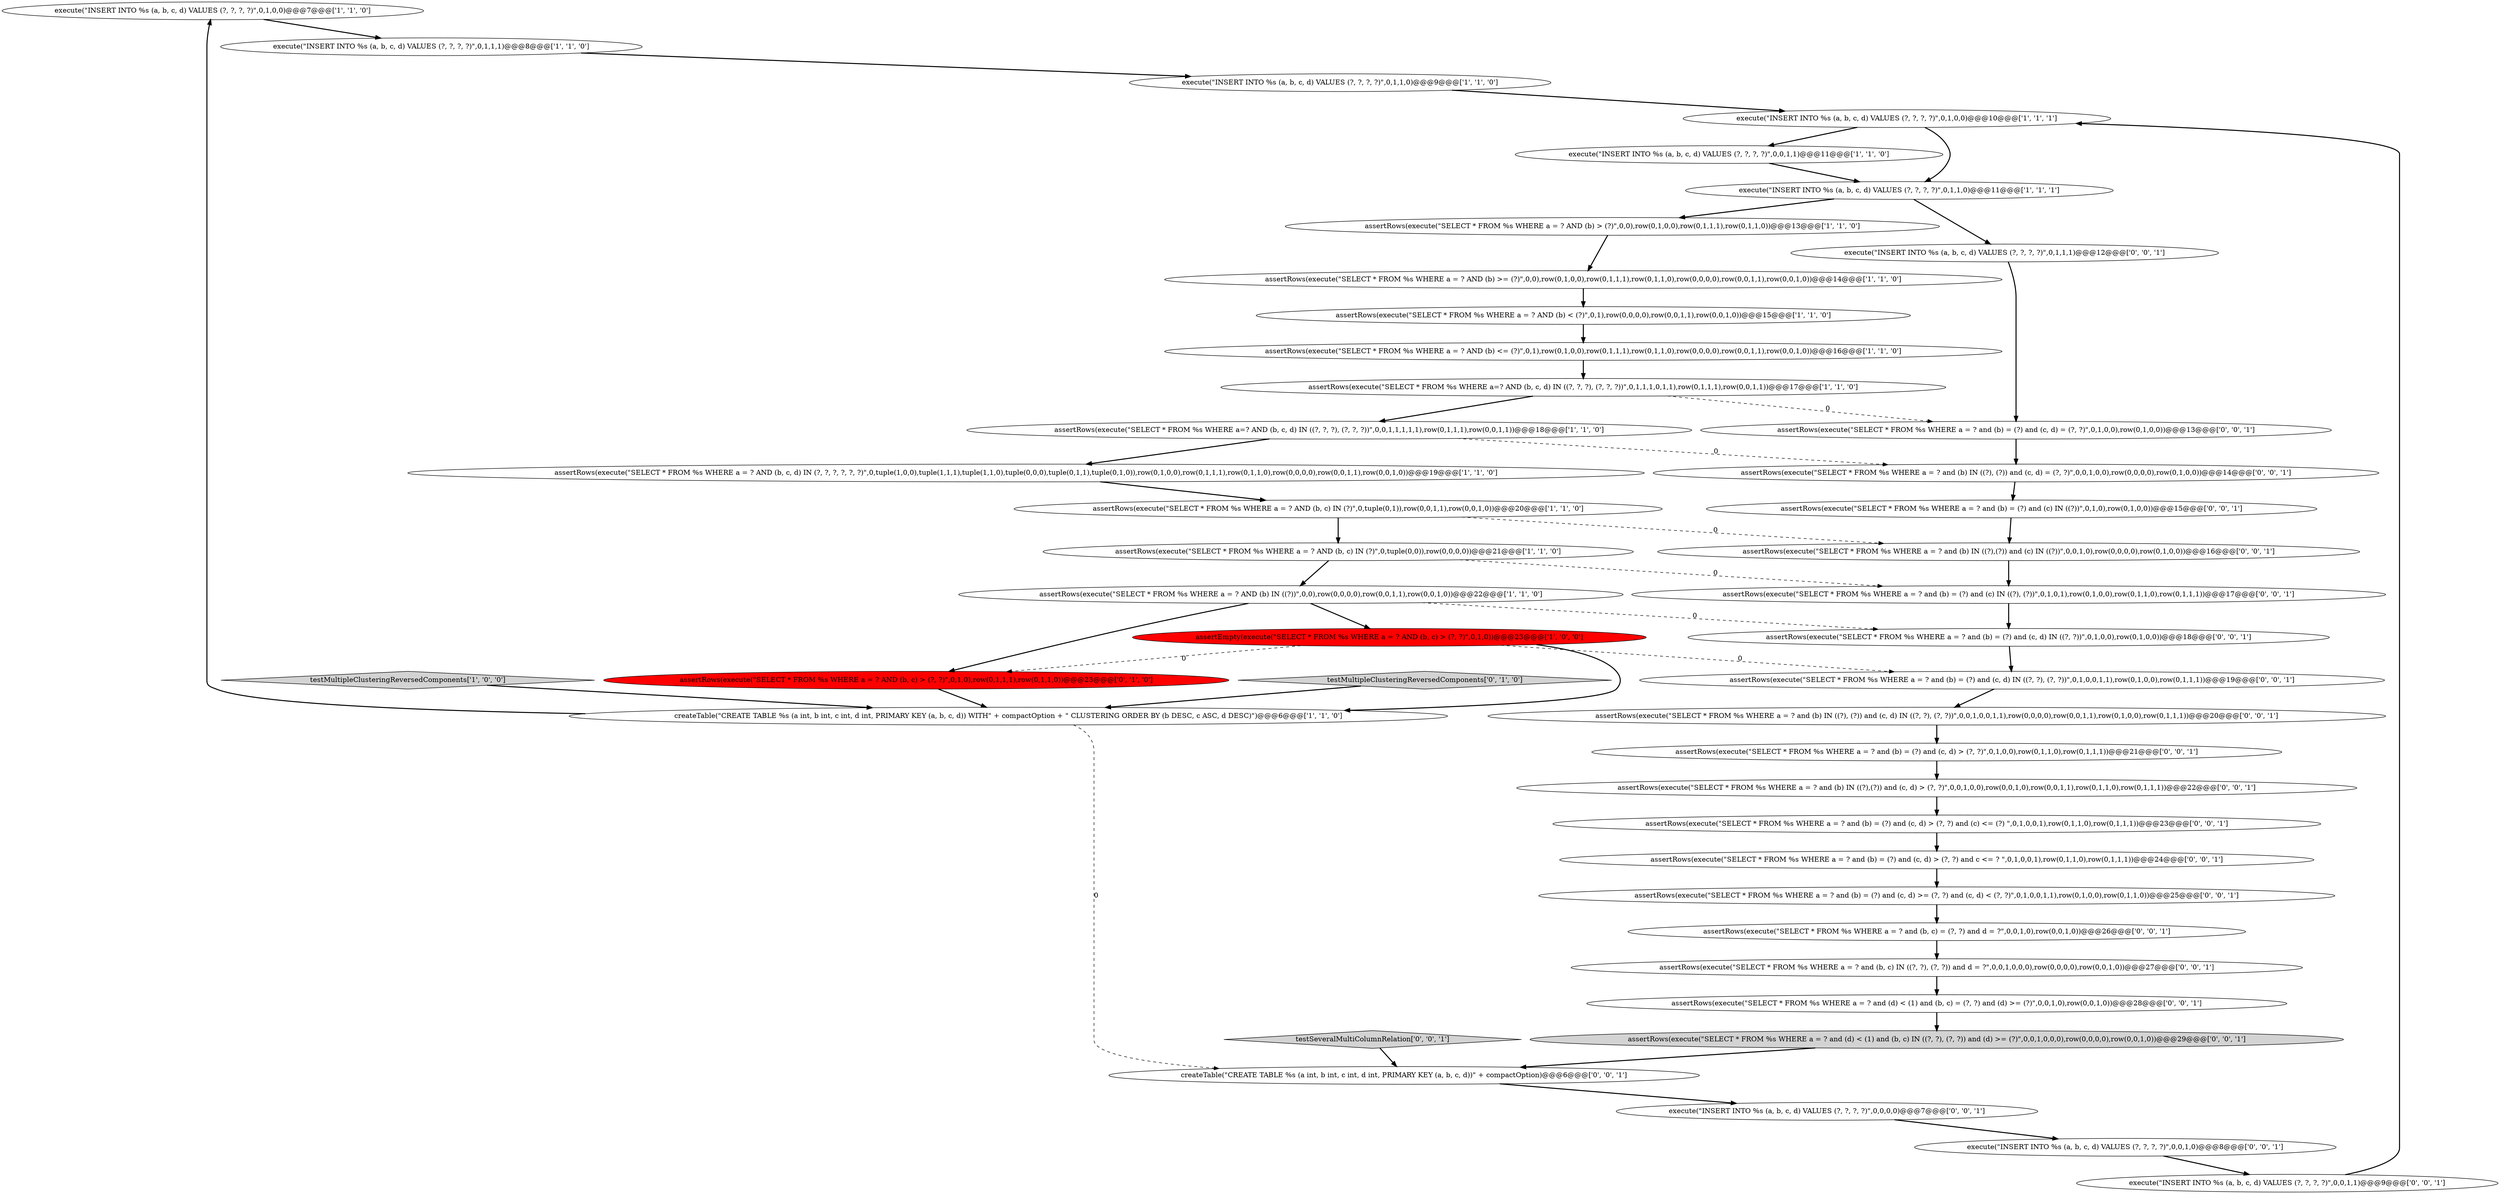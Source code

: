 digraph {
2 [style = filled, label = "execute(\"INSERT INTO %s (a, b, c, d) VALUES (?, ?, ?, ?)\",0,1,0,0)@@@7@@@['1', '1', '0']", fillcolor = white, shape = ellipse image = "AAA0AAABBB1BBB"];
14 [style = filled, label = "assertRows(execute(\"SELECT * FROM %s WHERE a = ? AND (b, c, d) IN (?, ?, ?, ?, ?, ?)\",0,tuple(1,0,0),tuple(1,1,1),tuple(1,1,0),tuple(0,0,0),tuple(0,1,1),tuple(0,1,0)),row(0,1,0,0),row(0,1,1,1),row(0,1,1,0),row(0,0,0,0),row(0,0,1,1),row(0,0,1,0))@@@19@@@['1', '1', '0']", fillcolor = white, shape = ellipse image = "AAA0AAABBB1BBB"];
43 [style = filled, label = "assertRows(execute(\"SELECT * FROM %s WHERE a = ? and (b, c) IN ((?, ?), (?, ?)) and d = ?\",0,0,1,0,0,0),row(0,0,0,0),row(0,0,1,0))@@@27@@@['0', '0', '1']", fillcolor = white, shape = ellipse image = "AAA0AAABBB3BBB"];
17 [style = filled, label = "assertRows(execute(\"SELECT * FROM %s WHERE a=? AND (b, c, d) IN ((?, ?, ?), (?, ?, ?))\",0,1,1,1,0,1,1),row(0,1,1,1),row(0,0,1,1))@@@17@@@['1', '1', '0']", fillcolor = white, shape = ellipse image = "AAA0AAABBB1BBB"];
26 [style = filled, label = "assertRows(execute(\"SELECT * FROM %s WHERE a = ? and (b) = (?) and (c, d) >= (?, ?) and (c, d) < (?, ?)\",0,1,0,0,1,1),row(0,1,0,0),row(0,1,1,0))@@@25@@@['0', '0', '1']", fillcolor = white, shape = ellipse image = "AAA0AAABBB3BBB"];
19 [style = filled, label = "testMultipleClusteringReversedComponents['0', '1', '0']", fillcolor = lightgray, shape = diamond image = "AAA0AAABBB2BBB"];
24 [style = filled, label = "assertRows(execute(\"SELECT * FROM %s WHERE a = ? and (b) IN ((?), (?)) and (c, d) = (?, ?)\",0,0,1,0,0),row(0,0,0,0),row(0,1,0,0))@@@14@@@['0', '0', '1']", fillcolor = white, shape = ellipse image = "AAA0AAABBB3BBB"];
31 [style = filled, label = "assertRows(execute(\"SELECT * FROM %s WHERE a = ? and (b) = (?) and (c, d) = (?, ?)\",0,1,0,0),row(0,1,0,0))@@@13@@@['0', '0', '1']", fillcolor = white, shape = ellipse image = "AAA0AAABBB3BBB"];
7 [style = filled, label = "assertRows(execute(\"SELECT * FROM %s WHERE a = ? AND (b, c) IN (?)\",0,tuple(0,0)),row(0,0,0,0))@@@21@@@['1', '1', '0']", fillcolor = white, shape = ellipse image = "AAA0AAABBB1BBB"];
20 [style = filled, label = "assertRows(execute(\"SELECT * FROM %s WHERE a = ? AND (b, c) > (?, ?)\",0,1,0),row(0,1,1,1),row(0,1,1,0))@@@23@@@['0', '1', '0']", fillcolor = red, shape = ellipse image = "AAA1AAABBB2BBB"];
27 [style = filled, label = "assertRows(execute(\"SELECT * FROM %s WHERE a = ? and (b) = (?) and (c, d) > (?, ?) and c <= ? \",0,1,0,0,1),row(0,1,1,0),row(0,1,1,1))@@@24@@@['0', '0', '1']", fillcolor = white, shape = ellipse image = "AAA0AAABBB3BBB"];
23 [style = filled, label = "assertRows(execute(\"SELECT * FROM %s WHERE a = ? and (d) < (1) and (b, c) = (?, ?) and (d) >= (?)\",0,0,1,0),row(0,0,1,0))@@@28@@@['0', '0', '1']", fillcolor = white, shape = ellipse image = "AAA0AAABBB3BBB"];
4 [style = filled, label = "assertRows(execute(\"SELECT * FROM %s WHERE a = ? AND (b) < (?)\",0,1),row(0,0,0,0),row(0,0,1,1),row(0,0,1,0))@@@15@@@['1', '1', '0']", fillcolor = white, shape = ellipse image = "AAA0AAABBB1BBB"];
25 [style = filled, label = "assertRows(execute(\"SELECT * FROM %s WHERE a = ? and (b) IN ((?),(?)) and (c, d) > (?, ?)\",0,0,1,0,0),row(0,0,1,0),row(0,0,1,1),row(0,1,1,0),row(0,1,1,1))@@@22@@@['0', '0', '1']", fillcolor = white, shape = ellipse image = "AAA0AAABBB3BBB"];
22 [style = filled, label = "assertRows(execute(\"SELECT * FROM %s WHERE a = ? and (b) IN ((?),(?)) and (c) IN ((?))\",0,0,1,0),row(0,0,0,0),row(0,1,0,0))@@@16@@@['0', '0', '1']", fillcolor = white, shape = ellipse image = "AAA0AAABBB3BBB"];
0 [style = filled, label = "execute(\"INSERT INTO %s (a, b, c, d) VALUES (?, ?, ?, ?)\",0,1,1,1)@@@8@@@['1', '1', '0']", fillcolor = white, shape = ellipse image = "AAA0AAABBB1BBB"];
8 [style = filled, label = "testMultipleClusteringReversedComponents['1', '0', '0']", fillcolor = lightgray, shape = diamond image = "AAA0AAABBB1BBB"];
33 [style = filled, label = "assertRows(execute(\"SELECT * FROM %s WHERE a = ? and (b) = (?) and (c) IN ((?))\",0,1,0),row(0,1,0,0))@@@15@@@['0', '0', '1']", fillcolor = white, shape = ellipse image = "AAA0AAABBB3BBB"];
35 [style = filled, label = "execute(\"INSERT INTO %s (a, b, c, d) VALUES (?, ?, ?, ?)\",0,0,1,1)@@@9@@@['0', '0', '1']", fillcolor = white, shape = ellipse image = "AAA0AAABBB3BBB"];
5 [style = filled, label = "assertRows(execute(\"SELECT * FROM %s WHERE a = ? AND (b) >= (?)\",0,0),row(0,1,0,0),row(0,1,1,1),row(0,1,1,0),row(0,0,0,0),row(0,0,1,1),row(0,0,1,0))@@@14@@@['1', '1', '0']", fillcolor = white, shape = ellipse image = "AAA0AAABBB1BBB"];
10 [style = filled, label = "assertRows(execute(\"SELECT * FROM %s WHERE a=? AND (b, c, d) IN ((?, ?, ?), (?, ?, ?))\",0,0,1,1,1,1,1),row(0,1,1,1),row(0,0,1,1))@@@18@@@['1', '1', '0']", fillcolor = white, shape = ellipse image = "AAA0AAABBB1BBB"];
18 [style = filled, label = "assertRows(execute(\"SELECT * FROM %s WHERE a = ? AND (b) IN ((?))\",0,0),row(0,0,0,0),row(0,0,1,1),row(0,0,1,0))@@@22@@@['1', '1', '0']", fillcolor = white, shape = ellipse image = "AAA0AAABBB1BBB"];
9 [style = filled, label = "createTable(\"CREATE TABLE %s (a int, b int, c int, d int, PRIMARY KEY (a, b, c, d)) WITH\" + compactOption + \" CLUSTERING ORDER BY (b DESC, c ASC, d DESC)\")@@@6@@@['1', '1', '0']", fillcolor = white, shape = ellipse image = "AAA0AAABBB1BBB"];
12 [style = filled, label = "assertRows(execute(\"SELECT * FROM %s WHERE a = ? AND (b) <= (?)\",0,1),row(0,1,0,0),row(0,1,1,1),row(0,1,1,0),row(0,0,0,0),row(0,0,1,1),row(0,0,1,0))@@@16@@@['1', '1', '0']", fillcolor = white, shape = ellipse image = "AAA0AAABBB1BBB"];
28 [style = filled, label = "assertRows(execute(\"SELECT * FROM %s WHERE a = ? and (b) = (?) and (c) IN ((?), (?))\",0,1,0,1),row(0,1,0,0),row(0,1,1,0),row(0,1,1,1))@@@17@@@['0', '0', '1']", fillcolor = white, shape = ellipse image = "AAA0AAABBB3BBB"];
39 [style = filled, label = "assertRows(execute(\"SELECT * FROM %s WHERE a = ? and (b) = (?) and (c, d) IN ((?, ?))\",0,1,0,0),row(0,1,0,0))@@@18@@@['0', '0', '1']", fillcolor = white, shape = ellipse image = "AAA0AAABBB3BBB"];
36 [style = filled, label = "testSeveralMultiColumnRelation['0', '0', '1']", fillcolor = lightgray, shape = diamond image = "AAA0AAABBB3BBB"];
16 [style = filled, label = "assertRows(execute(\"SELECT * FROM %s WHERE a = ? AND (b) > (?)\",0,0),row(0,1,0,0),row(0,1,1,1),row(0,1,1,0))@@@13@@@['1', '1', '0']", fillcolor = white, shape = ellipse image = "AAA0AAABBB1BBB"];
34 [style = filled, label = "assertRows(execute(\"SELECT * FROM %s WHERE a = ? and (b) = (?) and (c, d) > (?, ?) and (c) <= (?) \",0,1,0,0,1),row(0,1,1,0),row(0,1,1,1))@@@23@@@['0', '0', '1']", fillcolor = white, shape = ellipse image = "AAA0AAABBB3BBB"];
38 [style = filled, label = "assertRows(execute(\"SELECT * FROM %s WHERE a = ? and (b) IN ((?), (?)) and (c, d) IN ((?, ?), (?, ?))\",0,0,1,0,0,1,1),row(0,0,0,0),row(0,0,1,1),row(0,1,0,0),row(0,1,1,1))@@@20@@@['0', '0', '1']", fillcolor = white, shape = ellipse image = "AAA0AAABBB3BBB"];
32 [style = filled, label = "assertRows(execute(\"SELECT * FROM %s WHERE a = ? and (b, c) = (?, ?) and d = ?\",0,0,1,0),row(0,0,1,0))@@@26@@@['0', '0', '1']", fillcolor = white, shape = ellipse image = "AAA0AAABBB3BBB"];
1 [style = filled, label = "assertEmpty(execute(\"SELECT * FROM %s WHERE a = ? AND (b, c) > (?, ?)\",0,1,0))@@@23@@@['1', '0', '0']", fillcolor = red, shape = ellipse image = "AAA1AAABBB1BBB"];
37 [style = filled, label = "execute(\"INSERT INTO %s (a, b, c, d) VALUES (?, ?, ?, ?)\",0,1,1,1)@@@12@@@['0', '0', '1']", fillcolor = white, shape = ellipse image = "AAA0AAABBB3BBB"];
6 [style = filled, label = "execute(\"INSERT INTO %s (a, b, c, d) VALUES (?, ?, ?, ?)\",0,0,1,1)@@@11@@@['1', '1', '0']", fillcolor = white, shape = ellipse image = "AAA0AAABBB1BBB"];
21 [style = filled, label = "execute(\"INSERT INTO %s (a, b, c, d) VALUES (?, ?, ?, ?)\",0,0,0,0)@@@7@@@['0', '0', '1']", fillcolor = white, shape = ellipse image = "AAA0AAABBB3BBB"];
40 [style = filled, label = "assertRows(execute(\"SELECT * FROM %s WHERE a = ? and (b) = (?) and (c, d) > (?, ?)\",0,1,0,0),row(0,1,1,0),row(0,1,1,1))@@@21@@@['0', '0', '1']", fillcolor = white, shape = ellipse image = "AAA0AAABBB3BBB"];
42 [style = filled, label = "assertRows(execute(\"SELECT * FROM %s WHERE a = ? and (b) = (?) and (c, d) IN ((?, ?), (?, ?))\",0,1,0,0,1,1),row(0,1,0,0),row(0,1,1,1))@@@19@@@['0', '0', '1']", fillcolor = white, shape = ellipse image = "AAA0AAABBB3BBB"];
29 [style = filled, label = "assertRows(execute(\"SELECT * FROM %s WHERE a = ? and (d) < (1) and (b, c) IN ((?, ?), (?, ?)) and (d) >= (?)\",0,0,1,0,0,0),row(0,0,0,0),row(0,0,1,0))@@@29@@@['0', '0', '1']", fillcolor = lightgray, shape = ellipse image = "AAA0AAABBB3BBB"];
11 [style = filled, label = "execute(\"INSERT INTO %s (a, b, c, d) VALUES (?, ?, ?, ?)\",0,1,1,0)@@@9@@@['1', '1', '0']", fillcolor = white, shape = ellipse image = "AAA0AAABBB1BBB"];
30 [style = filled, label = "execute(\"INSERT INTO %s (a, b, c, d) VALUES (?, ?, ?, ?)\",0,0,1,0)@@@8@@@['0', '0', '1']", fillcolor = white, shape = ellipse image = "AAA0AAABBB3BBB"];
3 [style = filled, label = "execute(\"INSERT INTO %s (a, b, c, d) VALUES (?, ?, ?, ?)\",0,1,1,0)@@@11@@@['1', '1', '1']", fillcolor = white, shape = ellipse image = "AAA0AAABBB1BBB"];
13 [style = filled, label = "assertRows(execute(\"SELECT * FROM %s WHERE a = ? AND (b, c) IN (?)\",0,tuple(0,1)),row(0,0,1,1),row(0,0,1,0))@@@20@@@['1', '1', '0']", fillcolor = white, shape = ellipse image = "AAA0AAABBB1BBB"];
41 [style = filled, label = "createTable(\"CREATE TABLE %s (a int, b int, c int, d int, PRIMARY KEY (a, b, c, d))\" + compactOption)@@@6@@@['0', '0', '1']", fillcolor = white, shape = ellipse image = "AAA0AAABBB3BBB"];
15 [style = filled, label = "execute(\"INSERT INTO %s (a, b, c, d) VALUES (?, ?, ?, ?)\",0,1,0,0)@@@10@@@['1', '1', '1']", fillcolor = white, shape = ellipse image = "AAA0AAABBB1BBB"];
1->42 [style = dashed, label="0"];
17->10 [style = bold, label=""];
6->3 [style = bold, label=""];
26->32 [style = bold, label=""];
3->37 [style = bold, label=""];
25->34 [style = bold, label=""];
36->41 [style = bold, label=""];
35->15 [style = bold, label=""];
10->14 [style = bold, label=""];
9->2 [style = bold, label=""];
20->9 [style = bold, label=""];
28->39 [style = bold, label=""];
31->24 [style = bold, label=""];
41->21 [style = bold, label=""];
29->41 [style = bold, label=""];
12->17 [style = bold, label=""];
40->25 [style = bold, label=""];
0->11 [style = bold, label=""];
15->6 [style = bold, label=""];
22->28 [style = bold, label=""];
21->30 [style = bold, label=""];
3->16 [style = bold, label=""];
32->43 [style = bold, label=""];
15->3 [style = bold, label=""];
17->31 [style = dashed, label="0"];
43->23 [style = bold, label=""];
1->9 [style = bold, label=""];
11->15 [style = bold, label=""];
1->20 [style = dashed, label="0"];
23->29 [style = bold, label=""];
24->33 [style = bold, label=""];
18->39 [style = dashed, label="0"];
18->20 [style = bold, label=""];
2->0 [style = bold, label=""];
30->35 [style = bold, label=""];
18->1 [style = bold, label=""];
19->9 [style = bold, label=""];
37->31 [style = bold, label=""];
7->28 [style = dashed, label="0"];
13->7 [style = bold, label=""];
5->4 [style = bold, label=""];
8->9 [style = bold, label=""];
16->5 [style = bold, label=""];
4->12 [style = bold, label=""];
7->18 [style = bold, label=""];
9->41 [style = dashed, label="0"];
14->13 [style = bold, label=""];
38->40 [style = bold, label=""];
39->42 [style = bold, label=""];
13->22 [style = dashed, label="0"];
10->24 [style = dashed, label="0"];
42->38 [style = bold, label=""];
33->22 [style = bold, label=""];
34->27 [style = bold, label=""];
27->26 [style = bold, label=""];
}
